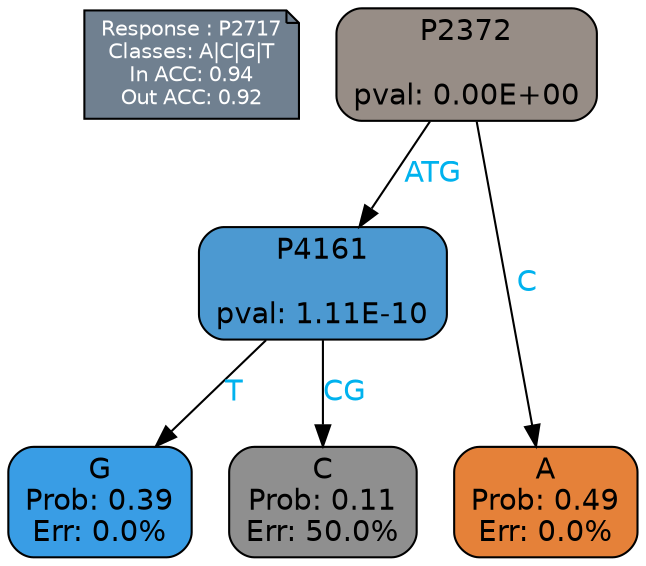 digraph Tree {
node [shape=box, style="filled, rounded", color="black", fontname=helvetica] ;
graph [ranksep=equally, splines=polylines, bgcolor=transparent, dpi=600] ;
edge [fontname=helvetica] ;
LEGEND [label="Response : P2717
Classes: A|C|G|T
In ACC: 0.94
Out ACC: 0.92
",shape=note,align=left,style=filled,fillcolor="slategray",fontcolor="white",fontsize=10];1 [label="P2372

pval: 0.00E+00", fillcolor="#978d86"] ;
2 [label="P4161

pval: 1.11E-10", fillcolor="#4c99d1"] ;
3 [label="G
Prob: 0.39
Err: 0.0%", fillcolor="#399de5"] ;
4 [label="C
Prob: 0.11
Err: 50.0%", fillcolor="#8f8f8f"] ;
5 [label="A
Prob: 0.49
Err: 0.0%", fillcolor="#e58139"] ;
1 -> 2 [label="ATG",fontcolor=deepskyblue2] ;
1 -> 5 [label="C",fontcolor=deepskyblue2] ;
2 -> 3 [label="T",fontcolor=deepskyblue2] ;
2 -> 4 [label="CG",fontcolor=deepskyblue2] ;
{rank = same; 3;4;5;}{rank = same; LEGEND;1;}}